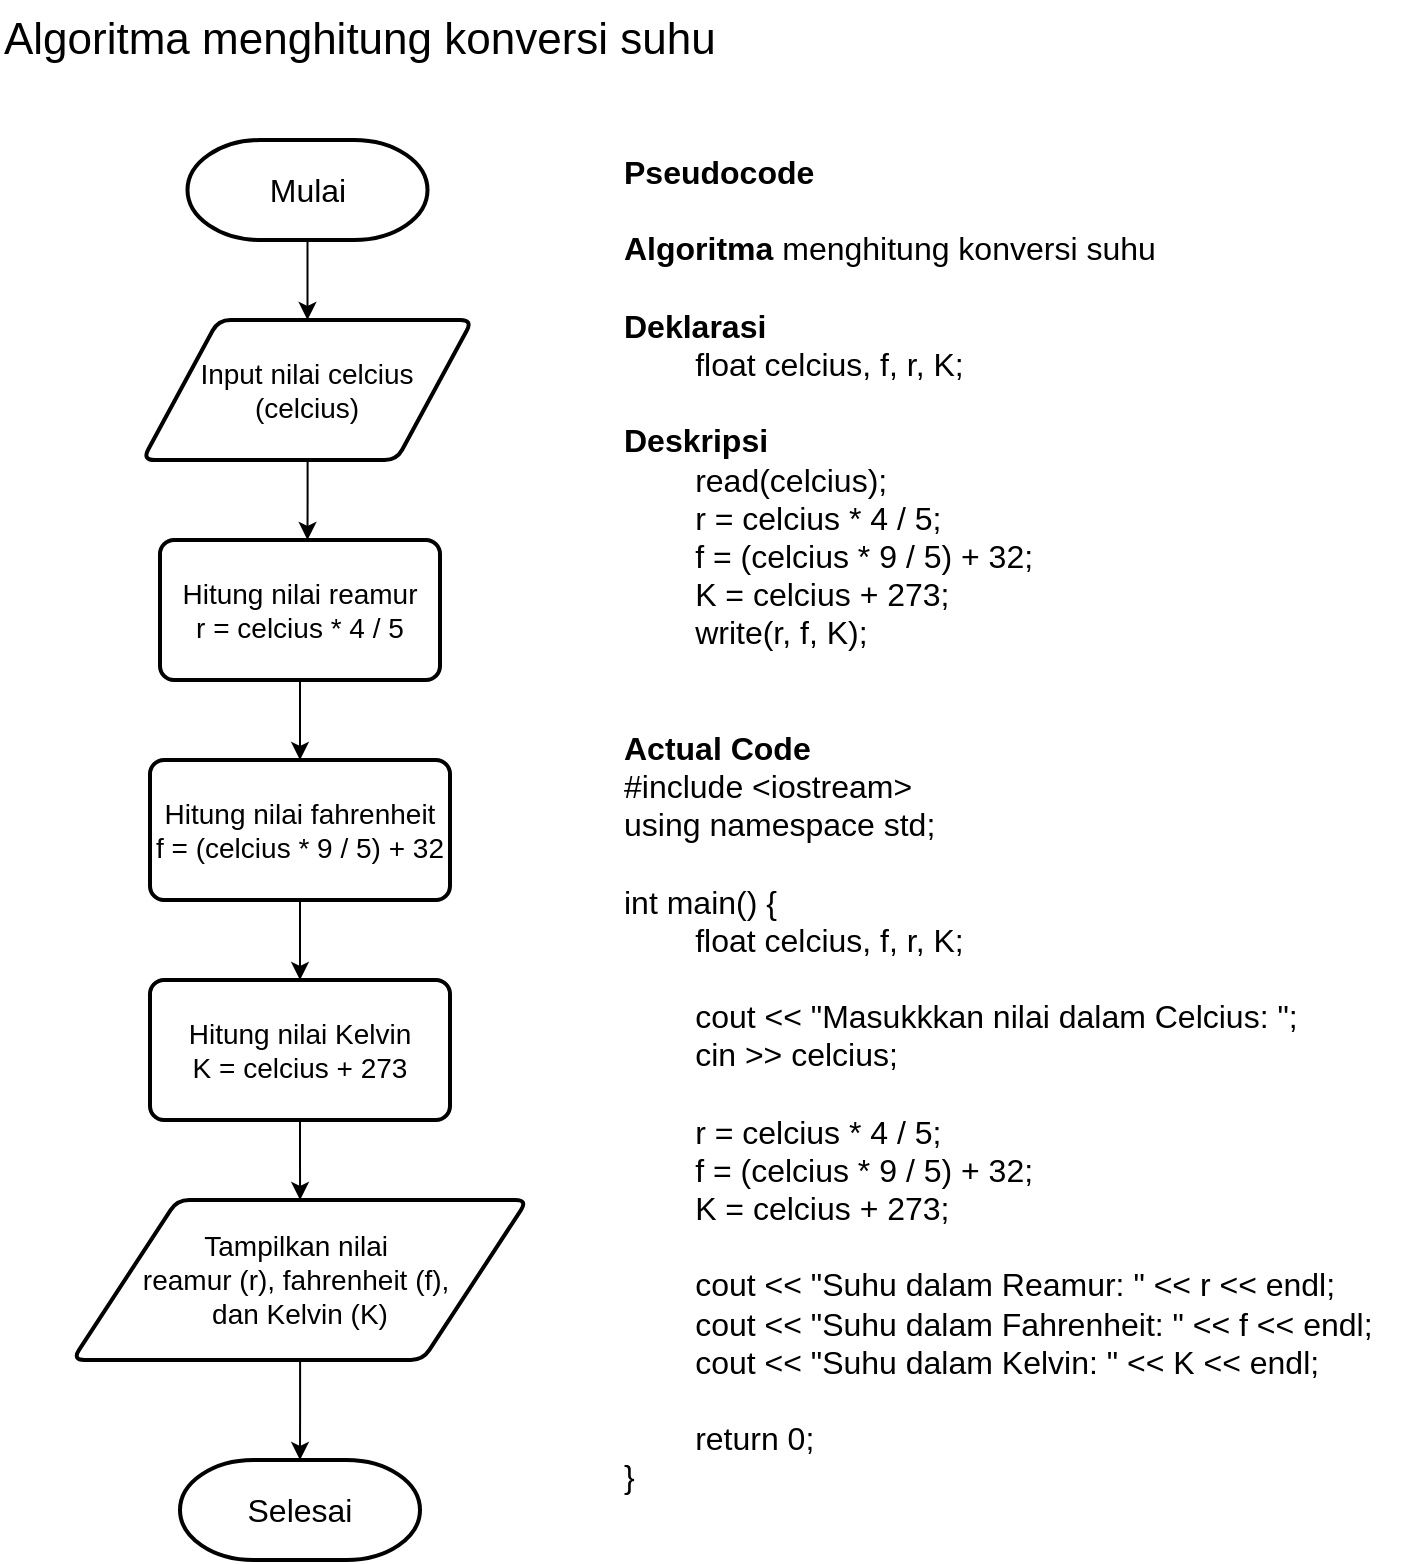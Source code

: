 <mxfile version="24.7.7">
  <diagram name="Page-1" id="Yp-D_o9VCTWESZNkcrKs">
    <mxGraphModel dx="1050" dy="581" grid="1" gridSize="10" guides="1" tooltips="1" connect="1" arrows="1" fold="1" page="1" pageScale="1" pageWidth="850" pageHeight="1100" math="0" shadow="0">
      <root>
        <mxCell id="0" />
        <mxCell id="1" parent="0" />
        <mxCell id="otzFKHewE9aWXzk_kep4-3" value="" style="edgeStyle=orthogonalEdgeStyle;rounded=0;orthogonalLoop=1;jettySize=auto;html=1;" parent="1" source="otzFKHewE9aWXzk_kep4-1" target="otzFKHewE9aWXzk_kep4-2" edge="1">
          <mxGeometry relative="1" as="geometry" />
        </mxCell>
        <mxCell id="otzFKHewE9aWXzk_kep4-1" value="&lt;font style=&quot;font-size: 16px;&quot;&gt;Mulai&lt;/font&gt;" style="strokeWidth=2;html=1;shape=mxgraph.flowchart.terminator;whiteSpace=wrap;" parent="1" vertex="1">
          <mxGeometry x="103.75" y="80" width="120" height="50" as="geometry" />
        </mxCell>
        <mxCell id="TgSFuIB_w0pTf3NEkXZc-2" value="" style="edgeStyle=orthogonalEdgeStyle;rounded=0;orthogonalLoop=1;jettySize=auto;html=1;" parent="1" source="otzFKHewE9aWXzk_kep4-2" edge="1">
          <mxGeometry relative="1" as="geometry">
            <mxPoint x="163.75" y="280" as="targetPoint" />
          </mxGeometry>
        </mxCell>
        <mxCell id="otzFKHewE9aWXzk_kep4-2" value="&lt;font style=&quot;font-size: 14px;&quot;&gt;Input nilai celcius&lt;/font&gt;&lt;div style=&quot;font-size: 14px;&quot;&gt;&lt;font style=&quot;font-size: 14px;&quot;&gt;(celcius)&lt;/font&gt;&lt;/div&gt;" style="shape=parallelogram;html=1;strokeWidth=2;perimeter=parallelogramPerimeter;whiteSpace=wrap;rounded=1;arcSize=12;size=0.23;" parent="1" vertex="1">
          <mxGeometry x="81.25" y="170" width="165" height="70" as="geometry" />
        </mxCell>
        <mxCell id="TgSFuIB_w0pTf3NEkXZc-12" value="" style="edgeStyle=orthogonalEdgeStyle;rounded=0;orthogonalLoop=1;jettySize=auto;html=1;" parent="1" source="TgSFuIB_w0pTf3NEkXZc-9" target="TgSFuIB_w0pTf3NEkXZc-11" edge="1">
          <mxGeometry relative="1" as="geometry" />
        </mxCell>
        <mxCell id="TgSFuIB_w0pTf3NEkXZc-9" value="&lt;span style=&quot;font-size: 14px;&quot;&gt;Tampilkan nilai&amp;nbsp;&lt;/span&gt;&lt;div&gt;&lt;span style=&quot;font-size: 14px;&quot;&gt;reamur (r), fahrenheit (f),&amp;nbsp;&lt;/span&gt;&lt;/div&gt;&lt;div&gt;&lt;span style=&quot;font-size: 14px; background-color: initial;&quot;&gt;dan Kelvin (K)&lt;/span&gt;&lt;/div&gt;" style="shape=parallelogram;html=1;strokeWidth=2;perimeter=parallelogramPerimeter;whiteSpace=wrap;rounded=1;arcSize=12;size=0.23;" parent="1" vertex="1">
          <mxGeometry x="46.25" y="610" width="227.5" height="80" as="geometry" />
        </mxCell>
        <mxCell id="TgSFuIB_w0pTf3NEkXZc-11" value="&lt;font style=&quot;font-size: 16px;&quot;&gt;Selesai&lt;/font&gt;" style="strokeWidth=2;html=1;shape=mxgraph.flowchart.terminator;whiteSpace=wrap;" parent="1" vertex="1">
          <mxGeometry x="100" y="740" width="120" height="50" as="geometry" />
        </mxCell>
        <mxCell id="S0lYe_uCpJq6J2a0a31l-1" value="&lt;font style=&quot;font-size: 22px;&quot;&gt;Algoritma menghitung konversi suhu&lt;/font&gt;" style="text;html=1;align=left;verticalAlign=middle;resizable=0;points=[];autosize=1;strokeColor=none;fillColor=none;" parent="1" vertex="1">
          <mxGeometry x="10" y="10" width="380" height="40" as="geometry" />
        </mxCell>
        <mxCell id="S0lYe_uCpJq6J2a0a31l-4" value="" style="edgeStyle=orthogonalEdgeStyle;rounded=0;orthogonalLoop=1;jettySize=auto;html=1;" parent="1" source="S0lYe_uCpJq6J2a0a31l-2" target="S0lYe_uCpJq6J2a0a31l-3" edge="1">
          <mxGeometry relative="1" as="geometry" />
        </mxCell>
        <mxCell id="S0lYe_uCpJq6J2a0a31l-2" value="&lt;div style=&quot;font-size: 14px;&quot;&gt;&lt;font style=&quot;font-size: 14px;&quot;&gt;Hitung nilai reamur&lt;/font&gt;&lt;/div&gt;&lt;div style=&quot;font-size: 14px;&quot;&gt;&lt;font style=&quot;font-size: 14px;&quot;&gt;r = celcius * 4 / 5&lt;/font&gt;&lt;/div&gt;" style="rounded=1;whiteSpace=wrap;html=1;absoluteArcSize=1;arcSize=14;strokeWidth=2;" parent="1" vertex="1">
          <mxGeometry x="90" y="280" width="140" height="70" as="geometry" />
        </mxCell>
        <mxCell id="S0lYe_uCpJq6J2a0a31l-6" value="" style="edgeStyle=orthogonalEdgeStyle;rounded=0;orthogonalLoop=1;jettySize=auto;html=1;" parent="1" source="S0lYe_uCpJq6J2a0a31l-3" target="S0lYe_uCpJq6J2a0a31l-5" edge="1">
          <mxGeometry relative="1" as="geometry" />
        </mxCell>
        <mxCell id="S0lYe_uCpJq6J2a0a31l-3" value="&lt;div style=&quot;font-size: 14px;&quot;&gt;&lt;div&gt;Hitung nilai fahrenheit&lt;/div&gt;&lt;div&gt;f = (celcius * 9 / 5) + 32&lt;/div&gt;&lt;/div&gt;" style="rounded=1;whiteSpace=wrap;html=1;absoluteArcSize=1;arcSize=14;strokeWidth=2;" parent="1" vertex="1">
          <mxGeometry x="85" y="390" width="150" height="70" as="geometry" />
        </mxCell>
        <mxCell id="S0lYe_uCpJq6J2a0a31l-7" value="" style="edgeStyle=orthogonalEdgeStyle;rounded=0;orthogonalLoop=1;jettySize=auto;html=1;" parent="1" source="S0lYe_uCpJq6J2a0a31l-5" target="TgSFuIB_w0pTf3NEkXZc-9" edge="1">
          <mxGeometry relative="1" as="geometry" />
        </mxCell>
        <mxCell id="S0lYe_uCpJq6J2a0a31l-5" value="&lt;div style=&quot;&quot;&gt;&lt;div style=&quot;&quot;&gt;&lt;span style=&quot;font-size: 14px;&quot;&gt;Hitung nilai Kelvin&lt;/span&gt;&lt;/div&gt;&lt;div style=&quot;&quot;&gt;&lt;span style=&quot;font-size: 14px;&quot;&gt;K = celcius + 273&lt;/span&gt;&lt;/div&gt;&lt;/div&gt;" style="rounded=1;whiteSpace=wrap;html=1;absoluteArcSize=1;arcSize=14;strokeWidth=2;" parent="1" vertex="1">
          <mxGeometry x="85" y="500" width="150" height="70" as="geometry" />
        </mxCell>
        <mxCell id="S0lYe_uCpJq6J2a0a31l-8" value="&lt;font style=&quot;font-size: 16px;&quot;&gt;&lt;b&gt;Pseudocode&lt;/b&gt;&lt;/font&gt;&lt;div&gt;&lt;font style=&quot;font-size: 16px;&quot;&gt;&lt;br&gt;&lt;/font&gt;&lt;/div&gt;&lt;div&gt;&lt;font style=&quot;font-size: 16px;&quot;&gt;&lt;b&gt;Algoritma&lt;/b&gt; menghitung konversi suhu&lt;/font&gt;&lt;/div&gt;&lt;div&gt;&lt;font style=&quot;font-size: 16px;&quot;&gt;&lt;br&gt;&lt;/font&gt;&lt;/div&gt;&lt;div&gt;&lt;font style=&quot;font-size: 16px;&quot;&gt;&lt;b&gt;Deklarasi&lt;/b&gt;&lt;/font&gt;&lt;/div&gt;&lt;div&gt;&lt;font style=&quot;font-size: 16px;&quot;&gt;&lt;span style=&quot;white-space: pre;&quot;&gt;&#x9;&lt;/span&gt;float celcius, f, r, K;&lt;br&gt;&lt;/font&gt;&lt;/div&gt;&lt;div&gt;&lt;font style=&quot;font-size: 16px;&quot;&gt;&lt;br&gt;&lt;/font&gt;&lt;/div&gt;&lt;div&gt;&lt;font style=&quot;font-size: 16px;&quot;&gt;&lt;b&gt;Deskripsi&lt;/b&gt;&lt;/font&gt;&lt;/div&gt;&lt;div&gt;&lt;font style=&quot;font-size: 16px;&quot;&gt;&lt;span style=&quot;white-space: pre;&quot;&gt;&#x9;&lt;/span&gt;read(celcius);&lt;br&gt;&lt;/font&gt;&lt;/div&gt;&lt;div&gt;&lt;font style=&quot;font-size: 16px;&quot;&gt;&lt;span style=&quot;white-space: pre;&quot;&gt;&#x9;&lt;/span&gt;r = celcius * 4 / 5;&lt;br&gt;&lt;/font&gt;&lt;/div&gt;&lt;div&gt;&lt;font style=&quot;font-size: 16px;&quot;&gt;&lt;span style=&quot;white-space: pre;&quot;&gt;&#x9;&lt;/span&gt;f = (celcius * 9 / 5) + 32;&lt;br&gt;&lt;/font&gt;&lt;/div&gt;&lt;div&gt;&lt;font style=&quot;font-size: 16px;&quot;&gt;&lt;span style=&quot;white-space: pre;&quot;&gt;&#x9;&lt;/span&gt;K = celcius + 273;&lt;br&gt;&lt;/font&gt;&lt;/div&gt;&lt;div&gt;&lt;font style=&quot;font-size: 16px;&quot;&gt;&lt;span style=&quot;white-space: pre;&quot;&gt;&#x9;&lt;/span&gt;write(r, f, K);&lt;/font&gt;&lt;/div&gt;&lt;div&gt;&lt;font style=&quot;font-size: 16px;&quot;&gt;&lt;br&gt;&lt;/font&gt;&lt;/div&gt;&lt;div&gt;&lt;font style=&quot;font-size: 16px;&quot;&gt;&lt;br&gt;&lt;/font&gt;&lt;/div&gt;&lt;div&gt;&lt;span style=&quot;font-size: 16px;&quot;&gt;&lt;b&gt;Actual Code&lt;/b&gt;&lt;/span&gt;&lt;/div&gt;&lt;div&gt;&lt;span style=&quot;font-size: 16px;&quot;&gt;#include &amp;lt;iostream&amp;gt;&lt;/span&gt;&lt;/div&gt;&lt;div&gt;&lt;span style=&quot;font-size: 16px;&quot;&gt;using namespace std;&lt;/span&gt;&lt;/div&gt;&lt;div&gt;&lt;span style=&quot;font-size: 16px;&quot;&gt;&lt;br&gt;&lt;/span&gt;&lt;/div&gt;&lt;div&gt;&lt;span style=&quot;font-size: 16px;&quot;&gt;int main() {&lt;/span&gt;&lt;/div&gt;&lt;div&gt;&lt;span style=&quot;font-size: 16px;&quot;&gt;&lt;span style=&quot;white-space: pre;&quot;&gt;&#x9;&lt;/span&gt;float celcius, f, r, K;&lt;br&gt;&lt;/span&gt;&lt;/div&gt;&lt;div&gt;&lt;span style=&quot;font-size: 16px;&quot;&gt;&lt;br&gt;&lt;/span&gt;&lt;/div&gt;&lt;div&gt;&lt;span style=&quot;font-size: 16px;&quot;&gt;&lt;span style=&quot;white-space: pre;&quot;&gt;&#x9;&lt;/span&gt;cout &amp;lt;&amp;lt; &quot;Masukkkan nilai dalam Celcius: &quot;;&lt;/span&gt;&lt;/div&gt;&lt;div&gt;&lt;span style=&quot;font-size: 16px;&quot;&gt;&lt;span style=&quot;white-space: pre;&quot;&gt;&#x9;&lt;/span&gt;cin &amp;gt;&amp;gt; celcius;&lt;br&gt;&lt;/span&gt;&lt;/div&gt;&lt;div&gt;&lt;span style=&quot;font-size: 16px;&quot;&gt;&lt;br&gt;&lt;/span&gt;&lt;/div&gt;&lt;div&gt;&lt;span style=&quot;font-size: 16px;&quot;&gt;&lt;span style=&quot;white-space: pre;&quot;&gt;&#x9;&lt;/span&gt;&lt;/span&gt;&lt;span style=&quot;font-size: 16px; background-color: initial;&quot;&gt;r = celcius * 4 / 5;&lt;/span&gt;&lt;/div&gt;&lt;div&gt;&lt;font style=&quot;font-size: 16px;&quot;&gt;&lt;span style=&quot;white-space-collapse: preserve;&quot;&gt;&#x9;&lt;/span&gt;f = (celcius * 9 / 5) + 32;&lt;br&gt;&lt;/font&gt;&lt;/div&gt;&lt;div&gt;&lt;font style=&quot;font-size: 16px;&quot;&gt;&lt;span style=&quot;white-space-collapse: preserve;&quot;&gt;&#x9;&lt;/span&gt;K = celcius + 273;&lt;/font&gt;&lt;/div&gt;&lt;div&gt;&lt;font style=&quot;font-size: 16px;&quot;&gt;&lt;br&gt;&lt;/font&gt;&lt;/div&gt;&lt;div&gt;&lt;font style=&quot;font-size: 16px;&quot;&gt;&lt;span style=&quot;white-space: pre;&quot;&gt;&#x9;&lt;/span&gt;cout &amp;lt;&amp;lt; &quot;Suhu dalam Reamur: &quot; &amp;lt;&amp;lt; r &amp;lt;&amp;lt; endl;&lt;/font&gt;&lt;/div&gt;&lt;div&gt;&lt;span style=&quot;font-size: 16px; background-color: initial;&quot;&gt;&lt;span style=&quot;white-space: pre;&quot;&gt;&#x9;&lt;/span&gt;cout &amp;lt;&amp;lt; &quot;Suhu dalam Fahrenheit: &quot; &amp;lt;&amp;lt; f &amp;lt;&amp;lt; endl;&lt;/span&gt;&lt;/div&gt;&lt;div&gt;&lt;span style=&quot;font-size: 16px;&quot;&gt;&lt;span style=&quot;white-space: pre;&quot;&gt;&#x9;&lt;/span&gt;&lt;/span&gt;&lt;span style=&quot;font-size: 16px;&quot;&gt;cout &amp;lt;&amp;lt; &quot;Suhu dalam Kelvin: &quot; &amp;lt;&amp;lt; K &amp;lt;&amp;lt; endl;&lt;/span&gt;&lt;/div&gt;&lt;div&gt;&lt;span style=&quot;font-size: 16px;&quot;&gt;&lt;br&gt;&lt;span style=&quot;white-space: pre;&quot;&gt;&#x9;&lt;/span&gt;return 0;&lt;br&gt;&lt;/span&gt;&lt;/div&gt;&lt;div&gt;&lt;span style=&quot;font-size: 16px;&quot;&gt;}&lt;/span&gt;&lt;/div&gt;" style="text;html=1;align=left;verticalAlign=top;resizable=0;points=[];autosize=1;strokeColor=none;fillColor=none;" parent="1" vertex="1">
          <mxGeometry x="320" y="80" width="400" height="690" as="geometry" />
        </mxCell>
      </root>
    </mxGraphModel>
  </diagram>
</mxfile>
